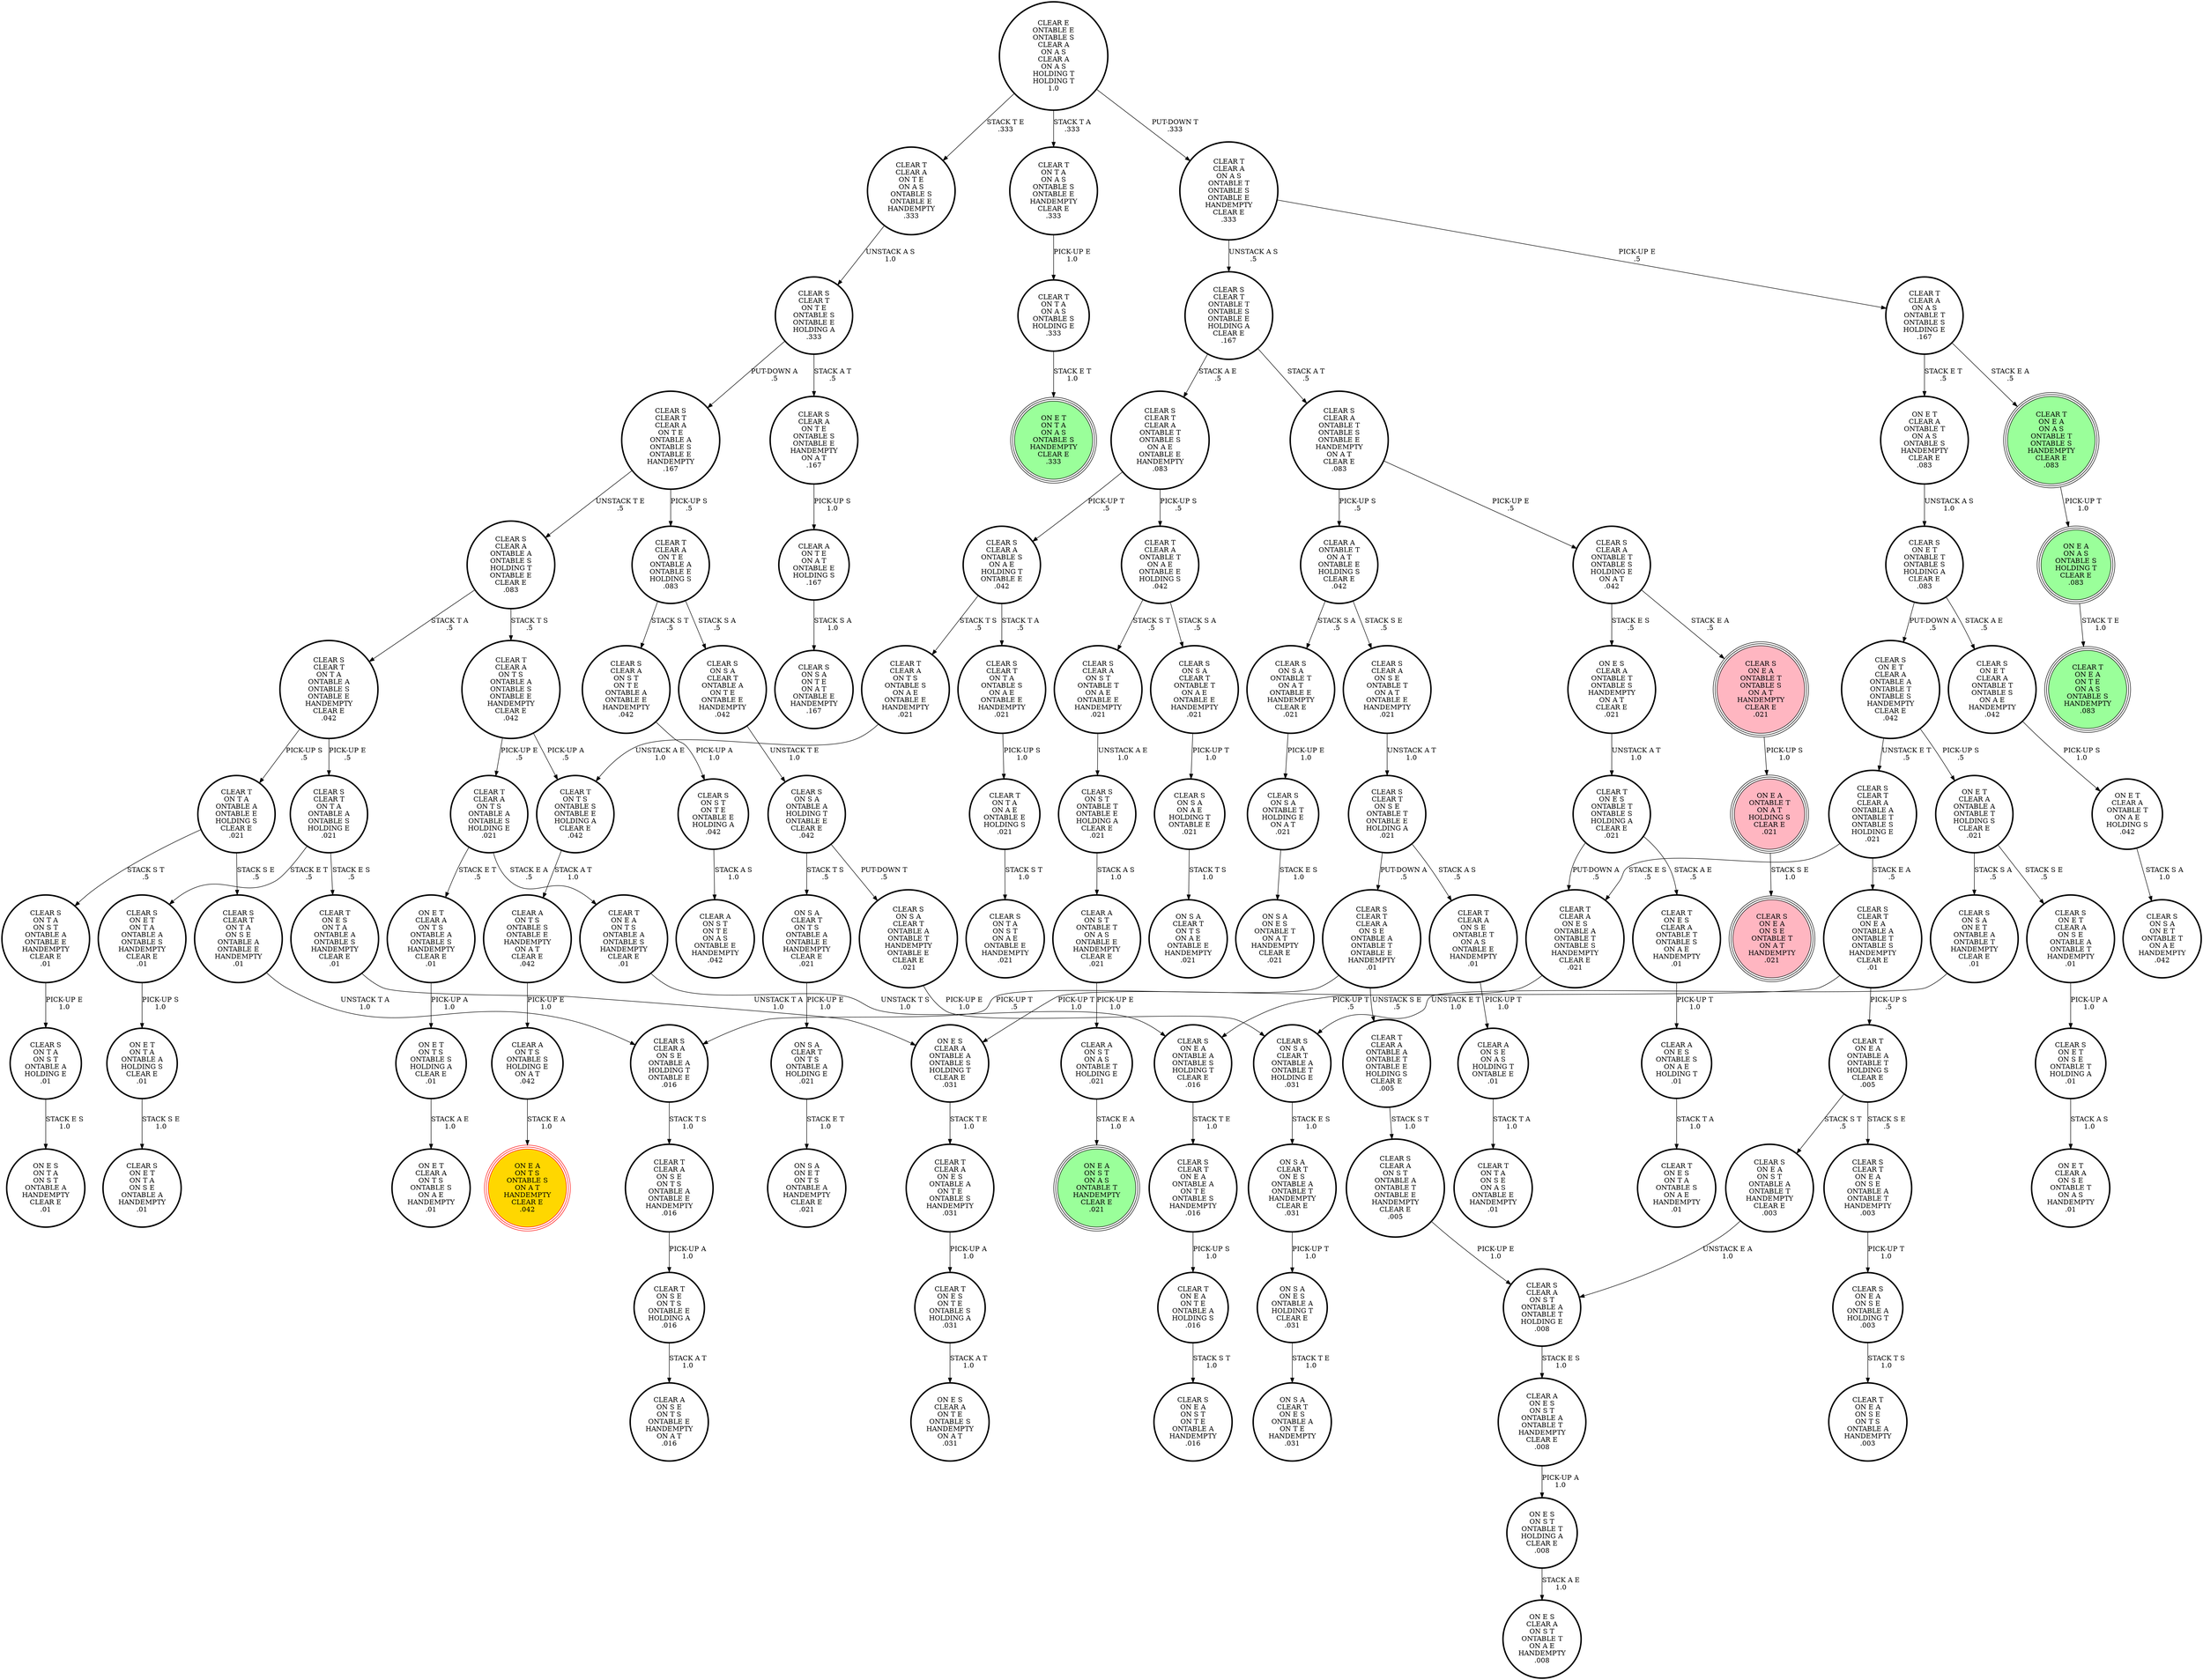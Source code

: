 digraph {
"CLEAR T\nCLEAR A\nON T E\nON A S\nONTABLE S\nONTABLE E\nHANDEMPTY\n.333\n" -> "CLEAR S\nCLEAR T\nON T E\nONTABLE S\nONTABLE E\nHOLDING A\n.333\n"[label="UNSTACK A S\n1.0\n"];
"CLEAR E\nONTABLE E\nONTABLE S\nCLEAR A\nON A S\nCLEAR A\nON A S\nHOLDING T\nHOLDING T\n1.0\n" -> "CLEAR T\nON T A\nON A S\nONTABLE S\nONTABLE E\nHANDEMPTY\nCLEAR E\n.333\n"[label="STACK T A\n.333\n"];
"CLEAR E\nONTABLE E\nONTABLE S\nCLEAR A\nON A S\nCLEAR A\nON A S\nHOLDING T\nHOLDING T\n1.0\n" -> "CLEAR T\nCLEAR A\nON A S\nONTABLE T\nONTABLE S\nONTABLE E\nHANDEMPTY\nCLEAR E\n.333\n"[label="PUT-DOWN T\n.333\n"];
"CLEAR E\nONTABLE E\nONTABLE S\nCLEAR A\nON A S\nCLEAR A\nON A S\nHOLDING T\nHOLDING T\n1.0\n" -> "CLEAR T\nCLEAR A\nON T E\nON A S\nONTABLE S\nONTABLE E\nHANDEMPTY\n.333\n"[label="STACK T E\n.333\n"];
"CLEAR S\nCLEAR T\nON E A\nON S E\nONTABLE A\nONTABLE T\nHANDEMPTY\n.003\n" -> "CLEAR S\nON E A\nON S E\nONTABLE A\nHOLDING T\n.003\n"[label="PICK-UP T\n1.0\n"];
"CLEAR S\nCLEAR A\nON S T\nONTABLE A\nONTABLE T\nHOLDING E\n.008\n" -> "CLEAR A\nON E S\nON S T\nONTABLE A\nONTABLE T\nHANDEMPTY\nCLEAR E\n.008\n"[label="STACK E S\n1.0\n"];
"CLEAR S\nCLEAR A\nON T E\nONTABLE S\nONTABLE E\nHANDEMPTY\nON A T\n.167\n" -> "CLEAR A\nON T E\nON A T\nONTABLE E\nHOLDING S\n.167\n"[label="PICK-UP S\n1.0\n"];
"CLEAR T\nCLEAR A\nON T S\nONTABLE A\nONTABLE S\nONTABLE E\nHANDEMPTY\nCLEAR E\n.042\n" -> "CLEAR T\nON T S\nONTABLE S\nONTABLE E\nHOLDING A\nCLEAR E\n.042\n"[label="PICK-UP A\n.5\n"];
"CLEAR T\nCLEAR A\nON T S\nONTABLE A\nONTABLE S\nONTABLE E\nHANDEMPTY\nCLEAR E\n.042\n" -> "CLEAR T\nCLEAR A\nON T S\nONTABLE A\nONTABLE S\nHOLDING E\n.021\n"[label="PICK-UP E\n.5\n"];
"ON E T\nCLEAR A\nONTABLE T\nON A E\nHOLDING S\n.042\n" -> "CLEAR S\nON S A\nON E T\nONTABLE T\nON A E\nHANDEMPTY\n.042\n"[label="STACK S A\n1.0\n"];
"ON E T\nCLEAR A\nONTABLE T\nON A S\nONTABLE S\nHANDEMPTY\nCLEAR E\n.083\n" -> "CLEAR S\nON E T\nONTABLE T\nONTABLE S\nHOLDING A\nCLEAR E\n.083\n"[label="UNSTACK A S\n1.0\n"];
"CLEAR S\nCLEAR T\nCLEAR A\nON T E\nONTABLE A\nONTABLE S\nONTABLE E\nHANDEMPTY\n.167\n" -> "CLEAR S\nCLEAR A\nONTABLE A\nONTABLE S\nHOLDING T\nONTABLE E\nCLEAR E\n.083\n"[label="UNSTACK T E\n.5\n"];
"CLEAR S\nCLEAR T\nCLEAR A\nON T E\nONTABLE A\nONTABLE S\nONTABLE E\nHANDEMPTY\n.167\n" -> "CLEAR T\nCLEAR A\nON T E\nONTABLE A\nONTABLE E\nHOLDING S\n.083\n"[label="PICK-UP S\n.5\n"];
"CLEAR T\nON T A\nONTABLE A\nONTABLE E\nHOLDING S\nCLEAR E\n.021\n" -> "CLEAR S\nCLEAR T\nON T A\nON S E\nONTABLE A\nONTABLE E\nHANDEMPTY\n.01\n"[label="STACK S E\n.5\n"];
"CLEAR T\nON T A\nONTABLE A\nONTABLE E\nHOLDING S\nCLEAR E\n.021\n" -> "CLEAR S\nON T A\nON S T\nONTABLE A\nONTABLE E\nHANDEMPTY\nCLEAR E\n.01\n"[label="STACK S T\n.5\n"];
"CLEAR T\nON T A\nON A S\nONTABLE S\nONTABLE E\nHANDEMPTY\nCLEAR E\n.333\n" -> "CLEAR T\nON T A\nON A S\nONTABLE S\nHOLDING E\n.333\n"[label="PICK-UP E\n1.0\n"];
"CLEAR S\nON S A\nCLEAR T\nONTABLE A\nONTABLE T\nHANDEMPTY\nONTABLE E\nCLEAR E\n.021\n" -> "CLEAR S\nON S A\nCLEAR T\nONTABLE A\nONTABLE T\nHOLDING E\n.031\n"[label="PICK-UP E\n1.0\n"];
"CLEAR S\nON T A\nON S T\nONTABLE A\nHOLDING E\n.01\n" -> "ON E S\nON T A\nON S T\nONTABLE A\nHANDEMPTY\nCLEAR E\n.01\n"[label="STACK E S\n1.0\n"];
"CLEAR T\nON E A\nON T S\nONTABLE A\nONTABLE S\nHANDEMPTY\nCLEAR E\n.01\n" -> "CLEAR S\nON E A\nONTABLE A\nONTABLE S\nHOLDING T\nCLEAR E\n.016\n"[label="UNSTACK T S\n1.0\n"];
"CLEAR A\nON T S\nONTABLE S\nHOLDING E\nON A T\n.042\n" -> "ON E A\nON T S\nONTABLE S\nON A T\nHANDEMPTY\nCLEAR E\n.042\n"[label="STACK E A\n1.0\n"];
"CLEAR S\nCLEAR A\nONTABLE T\nONTABLE S\nHOLDING E\nON A T\n.042\n" -> "ON E S\nCLEAR A\nONTABLE T\nONTABLE S\nHANDEMPTY\nON A T\nCLEAR E\n.021\n"[label="STACK E S\n.5\n"];
"CLEAR S\nCLEAR A\nONTABLE T\nONTABLE S\nHOLDING E\nON A T\n.042\n" -> "CLEAR S\nON E A\nONTABLE T\nONTABLE S\nON A T\nHANDEMPTY\nCLEAR E\n.021\n"[label="STACK E A\n.5\n"];
"CLEAR S\nON S A\nCLEAR T\nONTABLE T\nON A E\nONTABLE E\nHANDEMPTY\n.021\n" -> "CLEAR S\nON S A\nON A E\nHOLDING T\nONTABLE E\n.021\n"[label="PICK-UP T\n1.0\n"];
"CLEAR S\nON S A\nONTABLE T\nON A T\nONTABLE E\nHANDEMPTY\nCLEAR E\n.021\n" -> "CLEAR S\nON S A\nONTABLE T\nHOLDING E\nON A T\n.021\n"[label="PICK-UP E\n1.0\n"];
"CLEAR T\nON T A\nON A S\nONTABLE S\nHOLDING E\n.333\n" -> "ON E T\nON T A\nON A S\nONTABLE S\nHANDEMPTY\nCLEAR E\n.333\n"[label="STACK E T\n1.0\n"];
"CLEAR S\nCLEAR T\nONTABLE T\nONTABLE S\nONTABLE E\nHOLDING A\nCLEAR E\n.167\n" -> "CLEAR S\nCLEAR A\nONTABLE T\nONTABLE S\nONTABLE E\nHANDEMPTY\nON A T\nCLEAR E\n.083\n"[label="STACK A T\n.5\n"];
"CLEAR S\nCLEAR T\nONTABLE T\nONTABLE S\nONTABLE E\nHOLDING A\nCLEAR E\n.167\n" -> "CLEAR S\nCLEAR T\nCLEAR A\nONTABLE T\nONTABLE S\nON A E\nONTABLE E\nHANDEMPTY\n.083\n"[label="STACK A E\n.5\n"];
"CLEAR S\nCLEAR A\nONTABLE T\nONTABLE S\nONTABLE E\nHANDEMPTY\nON A T\nCLEAR E\n.083\n" -> "CLEAR S\nCLEAR A\nONTABLE T\nONTABLE S\nHOLDING E\nON A T\n.042\n"[label="PICK-UP E\n.5\n"];
"CLEAR S\nCLEAR A\nONTABLE T\nONTABLE S\nONTABLE E\nHANDEMPTY\nON A T\nCLEAR E\n.083\n" -> "CLEAR A\nONTABLE T\nON A T\nONTABLE E\nHOLDING S\nCLEAR E\n.042\n"[label="PICK-UP S\n.5\n"];
"CLEAR A\nON E S\nONTABLE S\nON A E\nHOLDING T\n.01\n" -> "CLEAR T\nON E S\nON T A\nONTABLE S\nON A E\nHANDEMPTY\n.01\n"[label="STACK T A\n1.0\n"];
"CLEAR S\nON E T\nCLEAR A\nON S E\nONTABLE A\nONTABLE T\nHANDEMPTY\n.01\n" -> "CLEAR S\nON E T\nON S E\nONTABLE T\nHOLDING A\n.01\n"[label="PICK-UP A\n1.0\n"];
"ON S A\nCLEAR T\nON T S\nONTABLE A\nHOLDING E\n.021\n" -> "ON S A\nON E T\nON T S\nONTABLE A\nHANDEMPTY\nCLEAR E\n.021\n"[label="STACK E T\n1.0\n"];
"CLEAR T\nCLEAR A\nON A S\nONTABLE T\nONTABLE S\nHOLDING E\n.167\n" -> "ON E T\nCLEAR A\nONTABLE T\nON A S\nONTABLE S\nHANDEMPTY\nCLEAR E\n.083\n"[label="STACK E T\n.5\n"];
"CLEAR T\nCLEAR A\nON A S\nONTABLE T\nONTABLE S\nHOLDING E\n.167\n" -> "CLEAR T\nON E A\nON A S\nONTABLE T\nONTABLE S\nHANDEMPTY\nCLEAR E\n.083\n"[label="STACK E A\n.5\n"];
"CLEAR A\nON T E\nON A T\nONTABLE E\nHOLDING S\n.167\n" -> "CLEAR S\nON S A\nON T E\nON A T\nONTABLE E\nHANDEMPTY\n.167\n"[label="STACK S A\n1.0\n"];
"CLEAR S\nON S A\nCLEAR T\nONTABLE A\nON T E\nONTABLE E\nHANDEMPTY\n.042\n" -> "CLEAR S\nON S A\nONTABLE A\nHOLDING T\nONTABLE E\nCLEAR E\n.042\n"[label="UNSTACK T E\n1.0\n"];
"CLEAR T\nON T A\nON A E\nONTABLE E\nHOLDING S\n.021\n" -> "CLEAR S\nON T A\nON S T\nON A E\nONTABLE E\nHANDEMPTY\n.021\n"[label="STACK S T\n1.0\n"];
"CLEAR T\nON E S\nON T A\nONTABLE A\nONTABLE S\nHANDEMPTY\nCLEAR E\n.01\n" -> "ON E S\nCLEAR A\nONTABLE A\nONTABLE S\nHOLDING T\nCLEAR E\n.031\n"[label="UNSTACK T A\n1.0\n"];
"ON S A\nCLEAR T\nON E S\nONTABLE A\nONTABLE T\nHANDEMPTY\nCLEAR E\n.031\n" -> "ON S A\nON E S\nONTABLE A\nHOLDING T\nCLEAR E\n.031\n"[label="PICK-UP T\n1.0\n"];
"CLEAR T\nON E A\nON T E\nONTABLE A\nHOLDING S\n.016\n" -> "CLEAR S\nON E A\nON S T\nON T E\nONTABLE A\nHANDEMPTY\n.016\n"[label="STACK S T\n1.0\n"];
"CLEAR S\nCLEAR T\nON T E\nONTABLE S\nONTABLE E\nHOLDING A\n.333\n" -> "CLEAR S\nCLEAR A\nON T E\nONTABLE S\nONTABLE E\nHANDEMPTY\nON A T\n.167\n"[label="STACK A T\n.5\n"];
"CLEAR S\nCLEAR T\nON T E\nONTABLE S\nONTABLE E\nHOLDING A\n.333\n" -> "CLEAR S\nCLEAR T\nCLEAR A\nON T E\nONTABLE A\nONTABLE S\nONTABLE E\nHANDEMPTY\n.167\n"[label="PUT-DOWN A\n.5\n"];
"ON E S\nON S T\nONTABLE T\nHOLDING A\nCLEAR E\n.008\n" -> "ON E S\nCLEAR A\nON S T\nONTABLE T\nON A E\nHANDEMPTY\n.008\n"[label="STACK A E\n1.0\n"];
"CLEAR S\nON T A\nON S T\nONTABLE A\nONTABLE E\nHANDEMPTY\nCLEAR E\n.01\n" -> "CLEAR S\nON T A\nON S T\nONTABLE A\nHOLDING E\n.01\n"[label="PICK-UP E\n1.0\n"];
"CLEAR S\nON S A\nON A E\nHOLDING T\nONTABLE E\n.021\n" -> "ON S A\nCLEAR T\nON T S\nON A E\nONTABLE E\nHANDEMPTY\n.021\n"[label="STACK T S\n1.0\n"];
"ON E A\nON A S\nONTABLE S\nHOLDING T\nCLEAR E\n.083\n" -> "CLEAR T\nON E A\nON T E\nON A S\nONTABLE S\nHANDEMPTY\n.083\n"[label="STACK T E\n1.0\n"];
"CLEAR T\nCLEAR A\nON T S\nONTABLE S\nON A E\nONTABLE E\nHANDEMPTY\n.021\n" -> "CLEAR T\nON T S\nONTABLE S\nONTABLE E\nHOLDING A\nCLEAR E\n.042\n"[label="UNSTACK A E\n1.0\n"];
"CLEAR S\nCLEAR T\nON S E\nONTABLE T\nONTABLE E\nHOLDING A\n.021\n" -> "CLEAR T\nCLEAR A\nON S E\nONTABLE T\nON A S\nONTABLE E\nHANDEMPTY\n.01\n"[label="STACK A S\n.5\n"];
"CLEAR S\nCLEAR T\nON S E\nONTABLE T\nONTABLE E\nHOLDING A\n.021\n" -> "CLEAR S\nCLEAR T\nCLEAR A\nON S E\nONTABLE A\nONTABLE T\nONTABLE E\nHANDEMPTY\n.01\n"[label="PUT-DOWN A\n.5\n"];
"CLEAR S\nCLEAR T\nON E A\nONTABLE A\nONTABLE T\nONTABLE S\nHANDEMPTY\nCLEAR E\n.01\n" -> "CLEAR S\nON E A\nONTABLE A\nONTABLE S\nHOLDING T\nCLEAR E\n.016\n"[label="PICK-UP T\n.5\n"];
"CLEAR S\nCLEAR T\nON E A\nONTABLE A\nONTABLE T\nONTABLE S\nHANDEMPTY\nCLEAR E\n.01\n" -> "CLEAR T\nON E A\nONTABLE A\nONTABLE T\nHOLDING S\nCLEAR E\n.005\n"[label="PICK-UP S\n.5\n"];
"CLEAR T\nON E S\nONTABLE T\nONTABLE S\nHOLDING A\nCLEAR E\n.021\n" -> "CLEAR T\nON E S\nCLEAR A\nONTABLE T\nONTABLE S\nON A E\nHANDEMPTY\n.01\n"[label="STACK A E\n.5\n"];
"CLEAR T\nON E S\nONTABLE T\nONTABLE S\nHOLDING A\nCLEAR E\n.021\n" -> "CLEAR T\nCLEAR A\nON E S\nONTABLE A\nONTABLE T\nONTABLE S\nHANDEMPTY\nCLEAR E\n.021\n"[label="PUT-DOWN A\n.5\n"];
"CLEAR S\nCLEAR A\nON S E\nONTABLE T\nON A T\nONTABLE E\nHANDEMPTY\n.021\n" -> "CLEAR S\nCLEAR T\nON S E\nONTABLE T\nONTABLE E\nHOLDING A\n.021\n"[label="UNSTACK A T\n1.0\n"];
"CLEAR S\nCLEAR T\nCLEAR A\nON S E\nONTABLE A\nONTABLE T\nONTABLE E\nHANDEMPTY\n.01\n" -> "CLEAR S\nCLEAR A\nON S E\nONTABLE A\nHOLDING T\nONTABLE E\n.016\n"[label="PICK-UP T\n.5\n"];
"CLEAR S\nCLEAR T\nCLEAR A\nON S E\nONTABLE A\nONTABLE T\nONTABLE E\nHANDEMPTY\n.01\n" -> "CLEAR T\nCLEAR A\nONTABLE A\nONTABLE T\nONTABLE E\nHOLDING S\nCLEAR E\n.005\n"[label="UNSTACK S E\n.5\n"];
"CLEAR S\nON S A\nCLEAR T\nONTABLE A\nONTABLE T\nHOLDING E\n.031\n" -> "ON S A\nCLEAR T\nON E S\nONTABLE A\nONTABLE T\nHANDEMPTY\nCLEAR E\n.031\n"[label="STACK E S\n1.0\n"];
"ON E S\nCLEAR A\nONTABLE T\nONTABLE S\nHANDEMPTY\nON A T\nCLEAR E\n.021\n" -> "CLEAR T\nON E S\nONTABLE T\nONTABLE S\nHOLDING A\nCLEAR E\n.021\n"[label="UNSTACK A T\n1.0\n"];
"CLEAR S\nON E T\nCLEAR A\nONTABLE T\nONTABLE S\nON A E\nHANDEMPTY\n.042\n" -> "ON E T\nCLEAR A\nONTABLE T\nON A E\nHOLDING S\n.042\n"[label="PICK-UP S\n1.0\n"];
"ON E T\nON T A\nONTABLE A\nHOLDING S\nCLEAR E\n.01\n" -> "CLEAR S\nON E T\nON T A\nON S E\nONTABLE A\nHANDEMPTY\n.01\n"[label="STACK S E\n1.0\n"];
"CLEAR T\nCLEAR A\nON T S\nONTABLE A\nONTABLE S\nHOLDING E\n.021\n" -> "ON E T\nCLEAR A\nON T S\nONTABLE A\nONTABLE S\nHANDEMPTY\nCLEAR E\n.01\n"[label="STACK E T\n.5\n"];
"CLEAR T\nCLEAR A\nON T S\nONTABLE A\nONTABLE S\nHOLDING E\n.021\n" -> "CLEAR T\nON E A\nON T S\nONTABLE A\nONTABLE S\nHANDEMPTY\nCLEAR E\n.01\n"[label="STACK E A\n.5\n"];
"CLEAR T\nCLEAR A\nONTABLE T\nON A E\nONTABLE E\nHOLDING S\n.042\n" -> "CLEAR S\nCLEAR A\nON S T\nONTABLE T\nON A E\nONTABLE E\nHANDEMPTY\n.021\n"[label="STACK S T\n.5\n"];
"CLEAR T\nCLEAR A\nONTABLE T\nON A E\nONTABLE E\nHOLDING S\n.042\n" -> "CLEAR S\nON S A\nCLEAR T\nONTABLE T\nON A E\nONTABLE E\nHANDEMPTY\n.021\n"[label="STACK S A\n.5\n"];
"CLEAR T\nON E A\nON A S\nONTABLE T\nONTABLE S\nHANDEMPTY\nCLEAR E\n.083\n" -> "ON E A\nON A S\nONTABLE S\nHOLDING T\nCLEAR E\n.083\n"[label="PICK-UP T\n1.0\n"];
"ON S A\nON E S\nONTABLE A\nHOLDING T\nCLEAR E\n.031\n" -> "ON S A\nCLEAR T\nON E S\nONTABLE A\nON T E\nHANDEMPTY\n.031\n"[label="STACK T E\n1.0\n"];
"ON E T\nCLEAR A\nONTABLE A\nONTABLE T\nHOLDING S\nCLEAR E\n.021\n" -> "CLEAR S\nON E T\nCLEAR A\nON S E\nONTABLE A\nONTABLE T\nHANDEMPTY\n.01\n"[label="STACK S E\n.5\n"];
"ON E T\nCLEAR A\nONTABLE A\nONTABLE T\nHOLDING S\nCLEAR E\n.021\n" -> "CLEAR S\nON S A\nON E T\nONTABLE A\nONTABLE T\nHANDEMPTY\nCLEAR E\n.01\n"[label="STACK S A\n.5\n"];
"CLEAR S\nCLEAR T\nON T A\nONTABLE A\nONTABLE S\nHOLDING E\n.021\n" -> "CLEAR S\nON E T\nON T A\nONTABLE A\nONTABLE S\nHANDEMPTY\nCLEAR E\n.01\n"[label="STACK E T\n.5\n"];
"CLEAR S\nCLEAR T\nON T A\nONTABLE A\nONTABLE S\nHOLDING E\n.021\n" -> "CLEAR T\nON E S\nON T A\nONTABLE A\nONTABLE S\nHANDEMPTY\nCLEAR E\n.01\n"[label="STACK E S\n.5\n"];
"CLEAR S\nCLEAR A\nONTABLE A\nONTABLE S\nHOLDING T\nONTABLE E\nCLEAR E\n.083\n" -> "CLEAR T\nCLEAR A\nON T S\nONTABLE A\nONTABLE S\nONTABLE E\nHANDEMPTY\nCLEAR E\n.042\n"[label="STACK T S\n.5\n"];
"CLEAR S\nCLEAR A\nONTABLE A\nONTABLE S\nHOLDING T\nONTABLE E\nCLEAR E\n.083\n" -> "CLEAR S\nCLEAR T\nON T A\nONTABLE A\nONTABLE S\nONTABLE E\nHANDEMPTY\nCLEAR E\n.042\n"[label="STACK T A\n.5\n"];
"CLEAR A\nON T S\nONTABLE S\nONTABLE E\nHANDEMPTY\nON A T\nCLEAR E\n.042\n" -> "CLEAR A\nON T S\nONTABLE S\nHOLDING E\nON A T\n.042\n"[label="PICK-UP E\n1.0\n"];
"CLEAR S\nON S A\nONTABLE T\nHOLDING E\nON A T\n.021\n" -> "ON S A\nON E S\nONTABLE T\nON A T\nHANDEMPTY\nCLEAR E\n.021\n"[label="STACK E S\n1.0\n"];
"CLEAR S\nCLEAR T\nON T A\nON S E\nONTABLE A\nONTABLE E\nHANDEMPTY\n.01\n" -> "CLEAR S\nCLEAR A\nON S E\nONTABLE A\nHOLDING T\nONTABLE E\n.016\n"[label="UNSTACK T A\n1.0\n"];
"CLEAR S\nCLEAR A\nON S T\nON T E\nONTABLE A\nONTABLE E\nHANDEMPTY\n.042\n" -> "CLEAR S\nON S T\nON T E\nONTABLE E\nHOLDING A\n.042\n"[label="PICK-UP A\n1.0\n"];
"CLEAR A\nONTABLE T\nON A T\nONTABLE E\nHOLDING S\nCLEAR E\n.042\n" -> "CLEAR S\nON S A\nONTABLE T\nON A T\nONTABLE E\nHANDEMPTY\nCLEAR E\n.021\n"[label="STACK S A\n.5\n"];
"CLEAR A\nONTABLE T\nON A T\nONTABLE E\nHOLDING S\nCLEAR E\n.042\n" -> "CLEAR S\nCLEAR A\nON S E\nONTABLE T\nON A T\nONTABLE E\nHANDEMPTY\n.021\n"[label="STACK S E\n.5\n"];
"CLEAR S\nCLEAR T\nON T A\nONTABLE S\nON A E\nONTABLE E\nHANDEMPTY\n.021\n" -> "CLEAR T\nON T A\nON A E\nONTABLE E\nHOLDING S\n.021\n"[label="PICK-UP S\n1.0\n"];
"CLEAR S\nON E T\nONTABLE T\nONTABLE S\nHOLDING A\nCLEAR E\n.083\n" -> "CLEAR S\nON E T\nCLEAR A\nONTABLE A\nONTABLE T\nONTABLE S\nHANDEMPTY\nCLEAR E\n.042\n"[label="PUT-DOWN A\n.5\n"];
"CLEAR S\nON E T\nONTABLE T\nONTABLE S\nHOLDING A\nCLEAR E\n.083\n" -> "CLEAR S\nON E T\nCLEAR A\nONTABLE T\nONTABLE S\nON A E\nHANDEMPTY\n.042\n"[label="STACK A E\n.5\n"];
"CLEAR S\nCLEAR A\nON S T\nONTABLE A\nONTABLE T\nONTABLE E\nHANDEMPTY\nCLEAR E\n.005\n" -> "CLEAR S\nCLEAR A\nON S T\nONTABLE A\nONTABLE T\nHOLDING E\n.008\n"[label="PICK-UP E\n1.0\n"];
"CLEAR S\nON E T\nON S E\nONTABLE T\nHOLDING A\n.01\n" -> "ON E T\nCLEAR A\nON S E\nONTABLE T\nON A S\nHANDEMPTY\n.01\n"[label="STACK A S\n1.0\n"];
"ON E T\nON T S\nONTABLE S\nHOLDING A\nCLEAR E\n.01\n" -> "ON E T\nCLEAR A\nON T S\nONTABLE S\nON A E\nHANDEMPTY\n.01\n"[label="STACK A E\n1.0\n"];
"CLEAR S\nCLEAR T\nCLEAR A\nONTABLE A\nONTABLE T\nONTABLE S\nHOLDING E\n.021\n" -> "CLEAR T\nCLEAR A\nON E S\nONTABLE A\nONTABLE T\nONTABLE S\nHANDEMPTY\nCLEAR E\n.021\n"[label="STACK E S\n.5\n"];
"CLEAR S\nCLEAR T\nCLEAR A\nONTABLE A\nONTABLE T\nONTABLE S\nHOLDING E\n.021\n" -> "CLEAR S\nCLEAR T\nON E A\nONTABLE A\nONTABLE T\nONTABLE S\nHANDEMPTY\nCLEAR E\n.01\n"[label="STACK E A\n.5\n"];
"CLEAR T\nCLEAR A\nON E S\nONTABLE A\nONTABLE T\nONTABLE S\nHANDEMPTY\nCLEAR E\n.021\n" -> "ON E S\nCLEAR A\nONTABLE A\nONTABLE S\nHOLDING T\nCLEAR E\n.031\n"[label="PICK-UP T\n1.0\n"];
"CLEAR A\nON S E\nON A S\nHOLDING T\nONTABLE E\n.01\n" -> "CLEAR T\nON T A\nON S E\nON A S\nONTABLE E\nHANDEMPTY\n.01\n"[label="STACK T A\n1.0\n"];
"CLEAR S\nON S A\nON E T\nONTABLE A\nONTABLE T\nHANDEMPTY\nCLEAR E\n.01\n" -> "CLEAR S\nON S A\nCLEAR T\nONTABLE A\nONTABLE T\nHOLDING E\n.031\n"[label="UNSTACK E T\n1.0\n"];
"CLEAR T\nCLEAR A\nON A S\nONTABLE T\nONTABLE S\nONTABLE E\nHANDEMPTY\nCLEAR E\n.333\n" -> "CLEAR T\nCLEAR A\nON A S\nONTABLE T\nONTABLE S\nHOLDING E\n.167\n"[label="PICK-UP E\n.5\n"];
"CLEAR T\nCLEAR A\nON A S\nONTABLE T\nONTABLE S\nONTABLE E\nHANDEMPTY\nCLEAR E\n.333\n" -> "CLEAR S\nCLEAR T\nONTABLE T\nONTABLE S\nONTABLE E\nHOLDING A\nCLEAR E\n.167\n"[label="UNSTACK A S\n.5\n"];
"CLEAR S\nCLEAR T\nON E A\nONTABLE A\nON T E\nONTABLE S\nHANDEMPTY\n.016\n" -> "CLEAR T\nON E A\nON T E\nONTABLE A\nHOLDING S\n.016\n"[label="PICK-UP S\n1.0\n"];
"ON E S\nCLEAR A\nONTABLE A\nONTABLE S\nHOLDING T\nCLEAR E\n.031\n" -> "CLEAR T\nCLEAR A\nON E S\nONTABLE A\nON T E\nONTABLE S\nHANDEMPTY\n.031\n"[label="STACK T E\n1.0\n"];
"CLEAR A\nON S T\nON A S\nONTABLE T\nHOLDING E\n.021\n" -> "ON E A\nON S T\nON A S\nONTABLE T\nHANDEMPTY\nCLEAR E\n.021\n"[label="STACK E A\n1.0\n"];
"CLEAR T\nCLEAR A\nON T E\nONTABLE A\nONTABLE E\nHOLDING S\n.083\n" -> "CLEAR S\nON S A\nCLEAR T\nONTABLE A\nON T E\nONTABLE E\nHANDEMPTY\n.042\n"[label="STACK S A\n.5\n"];
"CLEAR T\nCLEAR A\nON T E\nONTABLE A\nONTABLE E\nHOLDING S\n.083\n" -> "CLEAR S\nCLEAR A\nON S T\nON T E\nONTABLE A\nONTABLE E\nHANDEMPTY\n.042\n"[label="STACK S T\n.5\n"];
"CLEAR S\nCLEAR T\nON T A\nONTABLE A\nONTABLE S\nONTABLE E\nHANDEMPTY\nCLEAR E\n.042\n" -> "CLEAR T\nON T A\nONTABLE A\nONTABLE E\nHOLDING S\nCLEAR E\n.021\n"[label="PICK-UP S\n.5\n"];
"CLEAR S\nCLEAR T\nON T A\nONTABLE A\nONTABLE S\nONTABLE E\nHANDEMPTY\nCLEAR E\n.042\n" -> "CLEAR S\nCLEAR T\nON T A\nONTABLE A\nONTABLE S\nHOLDING E\n.021\n"[label="PICK-UP E\n.5\n"];
"CLEAR T\nON E A\nONTABLE A\nONTABLE T\nHOLDING S\nCLEAR E\n.005\n" -> "CLEAR S\nON E A\nON S T\nONTABLE A\nONTABLE T\nHANDEMPTY\nCLEAR E\n.003\n"[label="STACK S T\n.5\n"];
"CLEAR T\nON E A\nONTABLE A\nONTABLE T\nHOLDING S\nCLEAR E\n.005\n" -> "CLEAR S\nCLEAR T\nON E A\nON S E\nONTABLE A\nONTABLE T\nHANDEMPTY\n.003\n"[label="STACK S E\n.5\n"];
"CLEAR A\nON S T\nONTABLE T\nON A S\nONTABLE E\nHANDEMPTY\nCLEAR E\n.021\n" -> "CLEAR A\nON S T\nON A S\nONTABLE T\nHOLDING E\n.021\n"[label="PICK-UP E\n1.0\n"];
"CLEAR S\nCLEAR A\nON S T\nONTABLE T\nON A E\nONTABLE E\nHANDEMPTY\n.021\n" -> "CLEAR S\nON S T\nONTABLE T\nONTABLE E\nHOLDING A\nCLEAR E\n.021\n"[label="UNSTACK A E\n1.0\n"];
"ON E T\nCLEAR A\nON T S\nONTABLE A\nONTABLE S\nHANDEMPTY\nCLEAR E\n.01\n" -> "ON E T\nON T S\nONTABLE S\nHOLDING A\nCLEAR E\n.01\n"[label="PICK-UP A\n1.0\n"];
"CLEAR T\nON E S\nON T E\nONTABLE S\nHOLDING A\n.031\n" -> "ON E S\nCLEAR A\nON T E\nONTABLE S\nHANDEMPTY\nON A T\n.031\n"[label="STACK A T\n1.0\n"];
"CLEAR S\nCLEAR A\nON S E\nONTABLE A\nHOLDING T\nONTABLE E\n.016\n" -> "CLEAR T\nCLEAR A\nON S E\nON T S\nONTABLE A\nONTABLE E\nHANDEMPTY\n.016\n"[label="STACK T S\n1.0\n"];
"CLEAR S\nON E A\nONTABLE A\nONTABLE S\nHOLDING T\nCLEAR E\n.016\n" -> "CLEAR S\nCLEAR T\nON E A\nONTABLE A\nON T E\nONTABLE S\nHANDEMPTY\n.016\n"[label="STACK T E\n1.0\n"];
"CLEAR S\nON E T\nCLEAR A\nONTABLE A\nONTABLE T\nONTABLE S\nHANDEMPTY\nCLEAR E\n.042\n" -> "CLEAR S\nCLEAR T\nCLEAR A\nONTABLE A\nONTABLE T\nONTABLE S\nHOLDING E\n.021\n"[label="UNSTACK E T\n.5\n"];
"CLEAR S\nON E T\nCLEAR A\nONTABLE A\nONTABLE T\nONTABLE S\nHANDEMPTY\nCLEAR E\n.042\n" -> "ON E T\nCLEAR A\nONTABLE A\nONTABLE T\nHOLDING S\nCLEAR E\n.021\n"[label="PICK-UP S\n.5\n"];
"CLEAR S\nON S A\nONTABLE A\nHOLDING T\nONTABLE E\nCLEAR E\n.042\n" -> "ON S A\nCLEAR T\nON T S\nONTABLE A\nONTABLE E\nHANDEMPTY\nCLEAR E\n.021\n"[label="STACK T S\n.5\n"];
"CLEAR S\nON S A\nONTABLE A\nHOLDING T\nONTABLE E\nCLEAR E\n.042\n" -> "CLEAR S\nON S A\nCLEAR T\nONTABLE A\nONTABLE T\nHANDEMPTY\nONTABLE E\nCLEAR E\n.021\n"[label="PUT-DOWN T\n.5\n"];
"CLEAR S\nCLEAR T\nCLEAR A\nONTABLE T\nONTABLE S\nON A E\nONTABLE E\nHANDEMPTY\n.083\n" -> "CLEAR T\nCLEAR A\nONTABLE T\nON A E\nONTABLE E\nHOLDING S\n.042\n"[label="PICK-UP S\n.5\n"];
"CLEAR S\nCLEAR T\nCLEAR A\nONTABLE T\nONTABLE S\nON A E\nONTABLE E\nHANDEMPTY\n.083\n" -> "CLEAR S\nCLEAR A\nONTABLE S\nON A E\nHOLDING T\nONTABLE E\n.042\n"[label="PICK-UP T\n.5\n"];
"CLEAR T\nCLEAR A\nON S E\nONTABLE T\nON A S\nONTABLE E\nHANDEMPTY\n.01\n" -> "CLEAR A\nON S E\nON A S\nHOLDING T\nONTABLE E\n.01\n"[label="PICK-UP T\n1.0\n"];
"CLEAR A\nON E S\nON S T\nONTABLE A\nONTABLE T\nHANDEMPTY\nCLEAR E\n.008\n" -> "ON E S\nON S T\nONTABLE T\nHOLDING A\nCLEAR E\n.008\n"[label="PICK-UP A\n1.0\n"];
"CLEAR S\nON S T\nON T E\nONTABLE E\nHOLDING A\n.042\n" -> "CLEAR A\nON S T\nON T E\nON A S\nONTABLE E\nHANDEMPTY\n.042\n"[label="STACK A S\n1.0\n"];
"CLEAR S\nCLEAR A\nONTABLE S\nON A E\nHOLDING T\nONTABLE E\n.042\n" -> "CLEAR T\nCLEAR A\nON T S\nONTABLE S\nON A E\nONTABLE E\nHANDEMPTY\n.021\n"[label="STACK T S\n.5\n"];
"CLEAR S\nCLEAR A\nONTABLE S\nON A E\nHOLDING T\nONTABLE E\n.042\n" -> "CLEAR S\nCLEAR T\nON T A\nONTABLE S\nON A E\nONTABLE E\nHANDEMPTY\n.021\n"[label="STACK T A\n.5\n"];
"CLEAR S\nON E T\nON T A\nONTABLE A\nONTABLE S\nHANDEMPTY\nCLEAR E\n.01\n" -> "ON E T\nON T A\nONTABLE A\nHOLDING S\nCLEAR E\n.01\n"[label="PICK-UP S\n1.0\n"];
"ON S A\nCLEAR T\nON T S\nONTABLE A\nONTABLE E\nHANDEMPTY\nCLEAR E\n.021\n" -> "ON S A\nCLEAR T\nON T S\nONTABLE A\nHOLDING E\n.021\n"[label="PICK-UP E\n1.0\n"];
"CLEAR T\nON E S\nCLEAR A\nONTABLE T\nONTABLE S\nON A E\nHANDEMPTY\n.01\n" -> "CLEAR A\nON E S\nONTABLE S\nON A E\nHOLDING T\n.01\n"[label="PICK-UP T\n1.0\n"];
"CLEAR S\nON E A\nON S T\nONTABLE A\nONTABLE T\nHANDEMPTY\nCLEAR E\n.003\n" -> "CLEAR S\nCLEAR A\nON S T\nONTABLE A\nONTABLE T\nHOLDING E\n.008\n"[label="UNSTACK E A\n1.0\n"];
"CLEAR T\nCLEAR A\nON S E\nON T S\nONTABLE A\nONTABLE E\nHANDEMPTY\n.016\n" -> "CLEAR T\nON S E\nON T S\nONTABLE E\nHOLDING A\n.016\n"[label="PICK-UP A\n1.0\n"];
"ON E A\nONTABLE T\nON A T\nHOLDING S\nCLEAR E\n.021\n" -> "CLEAR S\nON E A\nON S E\nONTABLE T\nON A T\nHANDEMPTY\n.021\n"[label="STACK S E\n1.0\n"];
"CLEAR S\nON E A\nON S E\nONTABLE A\nHOLDING T\n.003\n" -> "CLEAR T\nON E A\nON S E\nON T S\nONTABLE A\nHANDEMPTY\n.003\n"[label="STACK T S\n1.0\n"];
"CLEAR T\nCLEAR A\nON E S\nONTABLE A\nON T E\nONTABLE S\nHANDEMPTY\n.031\n" -> "CLEAR T\nON E S\nON T E\nONTABLE S\nHOLDING A\n.031\n"[label="PICK-UP A\n1.0\n"];
"CLEAR S\nON E A\nONTABLE T\nONTABLE S\nON A T\nHANDEMPTY\nCLEAR E\n.021\n" -> "ON E A\nONTABLE T\nON A T\nHOLDING S\nCLEAR E\n.021\n"[label="PICK-UP S\n1.0\n"];
"CLEAR T\nON T S\nONTABLE S\nONTABLE E\nHOLDING A\nCLEAR E\n.042\n" -> "CLEAR A\nON T S\nONTABLE S\nONTABLE E\nHANDEMPTY\nON A T\nCLEAR E\n.042\n"[label="STACK A T\n1.0\n"];
"CLEAR T\nON S E\nON T S\nONTABLE E\nHOLDING A\n.016\n" -> "CLEAR A\nON S E\nON T S\nONTABLE E\nHANDEMPTY\nON A T\n.016\n"[label="STACK A T\n1.0\n"];
"CLEAR T\nCLEAR A\nONTABLE A\nONTABLE T\nONTABLE E\nHOLDING S\nCLEAR E\n.005\n" -> "CLEAR S\nCLEAR A\nON S T\nONTABLE A\nONTABLE T\nONTABLE E\nHANDEMPTY\nCLEAR E\n.005\n"[label="STACK S T\n1.0\n"];
"CLEAR S\nON S T\nONTABLE T\nONTABLE E\nHOLDING A\nCLEAR E\n.021\n" -> "CLEAR A\nON S T\nONTABLE T\nON A S\nONTABLE E\nHANDEMPTY\nCLEAR E\n.021\n"[label="STACK A S\n1.0\n"];
"ON S A\nCLEAR T\nON T S\nON A E\nONTABLE E\nHANDEMPTY\n.021\n" [shape=circle, penwidth=3];
"CLEAR A\nON S T\nON T E\nON A S\nONTABLE E\nHANDEMPTY\n.042\n" [shape=circle, penwidth=3];
"ON E T\nCLEAR A\nON S E\nONTABLE T\nON A S\nHANDEMPTY\n.01\n" [shape=circle, penwidth=3];
"CLEAR T\nON E A\nON S E\nON T S\nONTABLE A\nHANDEMPTY\n.003\n" [shape=circle, penwidth=3];
"ON E S\nCLEAR A\nON T E\nONTABLE S\nHANDEMPTY\nON A T\n.031\n" [shape=circle, penwidth=3];
"CLEAR S\nON E A\nON S T\nON T E\nONTABLE A\nHANDEMPTY\n.016\n" [shape=circle, penwidth=3];
"CLEAR S\nON E T\nON T A\nON S E\nONTABLE A\nHANDEMPTY\n.01\n" [shape=circle, penwidth=3];
"ON S A\nON E S\nONTABLE T\nON A T\nHANDEMPTY\nCLEAR E\n.021\n" [shape=circle, penwidth=3];
"CLEAR T\nON T A\nON S E\nON A S\nONTABLE E\nHANDEMPTY\n.01\n" [shape=circle, penwidth=3];
"CLEAR S\nON T A\nON S T\nON A E\nONTABLE E\nHANDEMPTY\n.021\n" [shape=circle, penwidth=3];
"CLEAR T\nON E A\nON T E\nON A S\nONTABLE S\nHANDEMPTY\n.083\n" [shape=circle, style=filled, fillcolor=palegreen1, peripheries=3];
"ON E A\nON S T\nON A S\nONTABLE T\nHANDEMPTY\nCLEAR E\n.021\n" [shape=circle, style=filled, fillcolor=palegreen1, peripheries=3];
"CLEAR A\nON S E\nON T S\nONTABLE E\nHANDEMPTY\nON A T\n.016\n" [shape=circle, penwidth=3];
"ON E A\nON T S\nONTABLE S\nON A T\nHANDEMPTY\nCLEAR E\n.042\n" [shape=circle, style=filled color=red, fillcolor=gold, peripheries=3];
"ON S A\nCLEAR T\nON E S\nONTABLE A\nON T E\nHANDEMPTY\n.031\n" [shape=circle, penwidth=3];
"CLEAR S\nON S A\nON T E\nON A T\nONTABLE E\nHANDEMPTY\n.167\n" [shape=circle, penwidth=3];
"CLEAR S\nON E A\nON S E\nONTABLE T\nON A T\nHANDEMPTY\n.021\n" [shape=circle, style=filled, fillcolor=lightpink, peripheries=3];
"ON E S\nON T A\nON S T\nONTABLE A\nHANDEMPTY\nCLEAR E\n.01\n" [shape=circle, penwidth=3];
"CLEAR S\nON S A\nON E T\nONTABLE T\nON A E\nHANDEMPTY\n.042\n" [shape=circle, penwidth=3];
"ON E S\nCLEAR A\nON S T\nONTABLE T\nON A E\nHANDEMPTY\n.008\n" [shape=circle, penwidth=3];
"ON E T\nCLEAR A\nON T S\nONTABLE S\nON A E\nHANDEMPTY\n.01\n" [shape=circle, penwidth=3];
"CLEAR T\nON E S\nON T A\nONTABLE S\nON A E\nHANDEMPTY\n.01\n" [shape=circle, penwidth=3];
"ON E T\nON T A\nON A S\nONTABLE S\nHANDEMPTY\nCLEAR E\n.333\n" [shape=circle, style=filled, fillcolor=palegreen1, peripheries=3];
"ON S A\nON E T\nON T S\nONTABLE A\nHANDEMPTY\nCLEAR E\n.021\n" [shape=circle, penwidth=3];
"ON E T\nCLEAR A\nONTABLE T\nON A S\nONTABLE S\nHANDEMPTY\nCLEAR E\n.083\n" [shape=circle, penwidth=3];
"ON S A\nCLEAR T\nON T S\nON A E\nONTABLE E\nHANDEMPTY\n.021\n" [shape=circle, penwidth=3];
"CLEAR S\nCLEAR T\nON T A\nONTABLE A\nONTABLE S\nHOLDING E\n.021\n" [shape=circle, penwidth=3];
"CLEAR T\nCLEAR A\nON S E\nONTABLE T\nON A S\nONTABLE E\nHANDEMPTY\n.01\n" [shape=circle, penwidth=3];
"CLEAR T\nON E S\nCLEAR A\nONTABLE T\nONTABLE S\nON A E\nHANDEMPTY\n.01\n" [shape=circle, penwidth=3];
"CLEAR A\nON S T\nON T E\nON A S\nONTABLE E\nHANDEMPTY\n.042\n" [shape=circle, penwidth=3];
"ON E T\nCLEAR A\nON S E\nONTABLE T\nON A S\nHANDEMPTY\n.01\n" [shape=circle, penwidth=3];
"ON S A\nON E S\nONTABLE A\nHOLDING T\nCLEAR E\n.031\n" [shape=circle, penwidth=3];
"CLEAR A\nON T E\nON A T\nONTABLE E\nHOLDING S\n.167\n" [shape=circle, penwidth=3];
"CLEAR S\nCLEAR T\nON E A\nON S E\nONTABLE A\nONTABLE T\nHANDEMPTY\n.003\n" [shape=circle, penwidth=3];
"CLEAR S\nCLEAR T\nON T A\nONTABLE A\nONTABLE S\nONTABLE E\nHANDEMPTY\nCLEAR E\n.042\n" [shape=circle, penwidth=3];
"CLEAR S\nON T A\nON S T\nONTABLE A\nONTABLE E\nHANDEMPTY\nCLEAR E\n.01\n" [shape=circle, penwidth=3];
"CLEAR T\nON E A\nON S E\nON T S\nONTABLE A\nHANDEMPTY\n.003\n" [shape=circle, penwidth=3];
"CLEAR T\nCLEAR A\nON S E\nON T S\nONTABLE A\nONTABLE E\nHANDEMPTY\n.016\n" [shape=circle, penwidth=3];
"ON E T\nON T S\nONTABLE S\nHOLDING A\nCLEAR E\n.01\n" [shape=circle, penwidth=3];
"CLEAR S\nCLEAR T\nCLEAR A\nON T E\nONTABLE A\nONTABLE S\nONTABLE E\nHANDEMPTY\n.167\n" [shape=circle, penwidth=3];
"ON E S\nCLEAR A\nON T E\nONTABLE S\nHANDEMPTY\nON A T\n.031\n" [shape=circle, penwidth=3];
"ON E A\nONTABLE T\nON A T\nHOLDING S\nCLEAR E\n.021\n" [shape=circle, style=filled, fillcolor=lightpink, peripheries=3];
"CLEAR S\nON S A\nONTABLE T\nHOLDING E\nON A T\n.021\n" [shape=circle, penwidth=3];
"CLEAR S\nON E A\nON S T\nON T E\nONTABLE A\nHANDEMPTY\n.016\n" [shape=circle, penwidth=3];
"CLEAR S\nCLEAR A\nONTABLE T\nONTABLE S\nHOLDING E\nON A T\n.042\n" [shape=circle, penwidth=3];
"CLEAR S\nCLEAR T\nON T A\nON S E\nONTABLE A\nONTABLE E\nHANDEMPTY\n.01\n" [shape=circle, penwidth=3];
"ON E T\nCLEAR A\nONTABLE T\nON A E\nHOLDING S\n.042\n" [shape=circle, penwidth=3];
"ON S A\nCLEAR T\nON E S\nONTABLE A\nONTABLE T\nHANDEMPTY\nCLEAR E\n.031\n" [shape=circle, penwidth=3];
"CLEAR S\nON E T\nON T A\nON S E\nONTABLE A\nHANDEMPTY\n.01\n" [shape=circle, penwidth=3];
"CLEAR S\nCLEAR A\nONTABLE S\nON A E\nHOLDING T\nONTABLE E\n.042\n" [shape=circle, penwidth=3];
"CLEAR T\nON T A\nONTABLE A\nONTABLE E\nHOLDING S\nCLEAR E\n.021\n" [shape=circle, penwidth=3];
"ON S A\nON E S\nONTABLE T\nON A T\nHANDEMPTY\nCLEAR E\n.021\n" [shape=circle, penwidth=3];
"CLEAR S\nON E A\nON S T\nONTABLE A\nONTABLE T\nHANDEMPTY\nCLEAR E\n.003\n" [shape=circle, penwidth=3];
"CLEAR T\nCLEAR A\nONTABLE A\nONTABLE T\nONTABLE E\nHOLDING S\nCLEAR E\n.005\n" [shape=circle, penwidth=3];
"CLEAR A\nON T S\nONTABLE S\nONTABLE E\nHANDEMPTY\nON A T\nCLEAR E\n.042\n" [shape=circle, penwidth=3];
"CLEAR T\nON E S\nONTABLE T\nONTABLE S\nHOLDING A\nCLEAR E\n.021\n" [shape=circle, penwidth=3];
"CLEAR S\nON E T\nON T A\nONTABLE A\nONTABLE S\nHANDEMPTY\nCLEAR E\n.01\n" [shape=circle, penwidth=3];
"CLEAR T\nCLEAR A\nON T S\nONTABLE A\nONTABLE S\nHOLDING E\n.021\n" [shape=circle, penwidth=3];
"CLEAR T\nON T A\nON S E\nON A S\nONTABLE E\nHANDEMPTY\n.01\n" [shape=circle, penwidth=3];
"CLEAR S\nON T A\nON S T\nON A E\nONTABLE E\nHANDEMPTY\n.021\n" [shape=circle, penwidth=3];
"CLEAR A\nONTABLE T\nON A T\nONTABLE E\nHOLDING S\nCLEAR E\n.042\n" [shape=circle, penwidth=3];
"CLEAR T\nON T A\nON A E\nONTABLE E\nHOLDING S\n.021\n" [shape=circle, penwidth=3];
"CLEAR T\nON E A\nON T E\nON A S\nONTABLE S\nHANDEMPTY\n.083\n" [shape=circle, style=filled, fillcolor=palegreen1, peripheries=3];
"ON E A\nON S T\nON A S\nONTABLE T\nHANDEMPTY\nCLEAR E\n.021\n" [shape=circle, style=filled, fillcolor=palegreen1, peripheries=3];
"CLEAR A\nON S E\nON T S\nONTABLE E\nHANDEMPTY\nON A T\n.016\n" [shape=circle, penwidth=3];
"CLEAR S\nCLEAR T\nCLEAR A\nON S E\nONTABLE A\nONTABLE T\nONTABLE E\nHANDEMPTY\n.01\n" [shape=circle, penwidth=3];
"ON E T\nCLEAR A\nON T S\nONTABLE A\nONTABLE S\nHANDEMPTY\nCLEAR E\n.01\n" [shape=circle, penwidth=3];
"ON E S\nON S T\nONTABLE T\nHOLDING A\nCLEAR E\n.008\n" [shape=circle, penwidth=3];
"CLEAR S\nCLEAR A\nONTABLE T\nONTABLE S\nONTABLE E\nHANDEMPTY\nON A T\nCLEAR E\n.083\n" [shape=circle, penwidth=3];
"ON E T\nCLEAR A\nONTABLE A\nONTABLE T\nHOLDING S\nCLEAR E\n.021\n" [shape=circle, penwidth=3];
"ON S A\nCLEAR T\nON T S\nONTABLE A\nHOLDING E\n.021\n" [shape=circle, penwidth=3];
"CLEAR T\nON T A\nON A S\nONTABLE S\nHOLDING E\n.333\n" [shape=circle, penwidth=3];
"CLEAR S\nCLEAR T\nCLEAR A\nONTABLE A\nONTABLE T\nONTABLE S\nHOLDING E\n.021\n" [shape=circle, penwidth=3];
"CLEAR A\nON S E\nON A S\nHOLDING T\nONTABLE E\n.01\n" [shape=circle, penwidth=3];
"CLEAR T\nCLEAR A\nON E S\nONTABLE A\nON T E\nONTABLE S\nHANDEMPTY\n.031\n" [shape=circle, penwidth=3];
"CLEAR S\nON S A\nONTABLE T\nON A T\nONTABLE E\nHANDEMPTY\nCLEAR E\n.021\n" [shape=circle, penwidth=3];
"CLEAR T\nON T S\nONTABLE S\nONTABLE E\nHOLDING A\nCLEAR E\n.042\n" [shape=circle, penwidth=3];
"CLEAR S\nCLEAR A\nON S T\nONTABLE A\nONTABLE T\nONTABLE E\nHANDEMPTY\nCLEAR E\n.005\n" [shape=circle, penwidth=3];
"CLEAR S\nCLEAR A\nONTABLE A\nONTABLE S\nHOLDING T\nONTABLE E\nCLEAR E\n.083\n" [shape=circle, penwidth=3];
"CLEAR T\nON E A\nON T S\nONTABLE A\nONTABLE S\nHANDEMPTY\nCLEAR E\n.01\n" [shape=circle, penwidth=3];
"ON E A\nON T S\nONTABLE S\nON A T\nHANDEMPTY\nCLEAR E\n.042\n" [shape=circle, style=filled color=red, fillcolor=gold, peripheries=3];
"CLEAR S\nON E T\nCLEAR A\nONTABLE A\nONTABLE T\nONTABLE S\nHANDEMPTY\nCLEAR E\n.042\n" [shape=circle, penwidth=3];
"CLEAR S\nCLEAR T\nONTABLE T\nONTABLE S\nONTABLE E\nHOLDING A\nCLEAR E\n.167\n" [shape=circle, penwidth=3];
"CLEAR S\nCLEAR A\nON S T\nON T E\nONTABLE A\nONTABLE E\nHANDEMPTY\n.042\n" [shape=circle, penwidth=3];
"CLEAR S\nCLEAR A\nON S E\nONTABLE A\nHOLDING T\nONTABLE E\n.016\n" [shape=circle, penwidth=3];
"CLEAR T\nON S E\nON T S\nONTABLE E\nHOLDING A\n.016\n" [shape=circle, penwidth=3];
"ON S A\nCLEAR T\nON E S\nONTABLE A\nON T E\nHANDEMPTY\n.031\n" [shape=circle, penwidth=3];
"CLEAR T\nCLEAR A\nON T E\nONTABLE A\nONTABLE E\nHOLDING S\n.083\n" [shape=circle, penwidth=3];
"CLEAR S\nON S A\nCLEAR T\nONTABLE A\nON T E\nONTABLE E\nHANDEMPTY\n.042\n" [shape=circle, penwidth=3];
"CLEAR T\nON E S\nON T A\nONTABLE A\nONTABLE S\nHANDEMPTY\nCLEAR E\n.01\n" [shape=circle, penwidth=3];
"CLEAR T\nCLEAR A\nON T S\nONTABLE A\nONTABLE S\nONTABLE E\nHANDEMPTY\nCLEAR E\n.042\n" [shape=circle, penwidth=3];
"CLEAR S\nON S A\nON T E\nON A T\nONTABLE E\nHANDEMPTY\n.167\n" [shape=circle, penwidth=3];
"CLEAR S\nON E A\nON S E\nONTABLE T\nON A T\nHANDEMPTY\n.021\n" [shape=circle, style=filled, fillcolor=lightpink, peripheries=3];
"ON E S\nON T A\nON S T\nONTABLE A\nHANDEMPTY\nCLEAR E\n.01\n" [shape=circle, penwidth=3];
"CLEAR S\nON S T\nON T E\nONTABLE E\nHOLDING A\n.042\n" [shape=circle, penwidth=3];
"CLEAR S\nON S A\nCLEAR T\nONTABLE A\nONTABLE T\nHOLDING E\n.031\n" [shape=circle, penwidth=3];
"CLEAR S\nCLEAR T\nON T E\nONTABLE S\nONTABLE E\nHOLDING A\n.333\n" [shape=circle, penwidth=3];
"CLEAR S\nON S A\nON A E\nHOLDING T\nONTABLE E\n.021\n" [shape=circle, penwidth=3];
"CLEAR S\nON E T\nON S E\nONTABLE T\nHOLDING A\n.01\n" [shape=circle, penwidth=3];
"CLEAR A\nON E S\nONTABLE S\nON A E\nHOLDING T\n.01\n" [shape=circle, penwidth=3];
"CLEAR S\nCLEAR T\nON E A\nONTABLE A\nON T E\nONTABLE S\nHANDEMPTY\n.016\n" [shape=circle, penwidth=3];
"ON E S\nCLEAR A\nONTABLE T\nONTABLE S\nHANDEMPTY\nON A T\nCLEAR E\n.021\n" [shape=circle, penwidth=3];
"ON E A\nON A S\nONTABLE S\nHOLDING T\nCLEAR E\n.083\n" [shape=circle, style=filled, fillcolor=palegreen1, peripheries=3];
"CLEAR A\nON E S\nON S T\nONTABLE A\nONTABLE T\nHANDEMPTY\nCLEAR E\n.008\n" [shape=circle, penwidth=3];
"CLEAR S\nON S T\nONTABLE T\nONTABLE E\nHOLDING A\nCLEAR E\n.021\n" [shape=circle, penwidth=3];
"CLEAR T\nON E A\nONTABLE A\nONTABLE T\nHOLDING S\nCLEAR E\n.005\n" [shape=circle, penwidth=3];
"CLEAR S\nCLEAR T\nCLEAR A\nONTABLE T\nONTABLE S\nON A E\nONTABLE E\nHANDEMPTY\n.083\n" [shape=circle, penwidth=3];
"CLEAR S\nCLEAR A\nON T E\nONTABLE S\nONTABLE E\nHANDEMPTY\nON A T\n.167\n" [shape=circle, penwidth=3];
"CLEAR S\nON S A\nCLEAR T\nONTABLE A\nONTABLE T\nHANDEMPTY\nONTABLE E\nCLEAR E\n.021\n" [shape=circle, penwidth=3];
"CLEAR T\nCLEAR A\nON T E\nON A S\nONTABLE S\nONTABLE E\nHANDEMPTY\n.333\n" [shape=circle, penwidth=3];
"CLEAR S\nON S A\nON E T\nONTABLE T\nON A E\nHANDEMPTY\n.042\n" [shape=circle, penwidth=3];
"CLEAR S\nCLEAR T\nON E A\nONTABLE A\nONTABLE T\nONTABLE S\nHANDEMPTY\nCLEAR E\n.01\n" [shape=circle, penwidth=3];
"CLEAR T\nON E A\nON A S\nONTABLE T\nONTABLE S\nHANDEMPTY\nCLEAR E\n.083\n" [shape=circle, style=filled, fillcolor=palegreen1, peripheries=3];
"CLEAR S\nON E A\nONTABLE T\nONTABLE S\nON A T\nHANDEMPTY\nCLEAR E\n.021\n" [shape=circle, style=filled, fillcolor=lightpink, peripheries=3];
"CLEAR S\nON S A\nON E T\nONTABLE A\nONTABLE T\nHANDEMPTY\nCLEAR E\n.01\n" [shape=circle, penwidth=3];
"CLEAR S\nCLEAR A\nON S T\nONTABLE T\nON A E\nONTABLE E\nHANDEMPTY\n.021\n" [shape=circle, penwidth=3];
"ON E S\nCLEAR A\nON S T\nONTABLE T\nON A E\nHANDEMPTY\n.008\n" [shape=circle, penwidth=3];
"ON S A\nCLEAR T\nON T S\nONTABLE A\nONTABLE E\nHANDEMPTY\nCLEAR E\n.021\n" [shape=circle, penwidth=3];
"CLEAR T\nCLEAR A\nONTABLE T\nON A E\nONTABLE E\nHOLDING S\n.042\n" [shape=circle, penwidth=3];
"ON E T\nCLEAR A\nON T S\nONTABLE S\nON A E\nHANDEMPTY\n.01\n" [shape=circle, penwidth=3];
"CLEAR S\nCLEAR A\nON S E\nONTABLE T\nON A T\nONTABLE E\nHANDEMPTY\n.021\n" [shape=circle, penwidth=3];
"CLEAR S\nON T A\nON S T\nONTABLE A\nHOLDING E\n.01\n" [shape=circle, penwidth=3];
"CLEAR T\nON E A\nON T E\nONTABLE A\nHOLDING S\n.016\n" [shape=circle, penwidth=3];
"CLEAR T\nON E S\nON T E\nONTABLE S\nHOLDING A\n.031\n" [shape=circle, penwidth=3];
"CLEAR S\nON E T\nONTABLE T\nONTABLE S\nHOLDING A\nCLEAR E\n.083\n" [shape=circle, penwidth=3];
"CLEAR A\nON S T\nON A S\nONTABLE T\nHOLDING E\n.021\n" [shape=circle, penwidth=3];
"CLEAR T\nON E S\nON T A\nONTABLE S\nON A E\nHANDEMPTY\n.01\n" [shape=circle, penwidth=3];
"CLEAR A\nON T S\nONTABLE S\nHOLDING E\nON A T\n.042\n" [shape=circle, penwidth=3];
"ON E T\nON T A\nON A S\nONTABLE S\nHANDEMPTY\nCLEAR E\n.333\n" [shape=circle, style=filled, fillcolor=palegreen1, peripheries=3];
"CLEAR E\nONTABLE E\nONTABLE S\nCLEAR A\nON A S\nCLEAR A\nON A S\nHOLDING T\nHOLDING T\n1.0\n" [shape=circle, penwidth=3];
"CLEAR S\nCLEAR A\nON S T\nONTABLE A\nONTABLE T\nHOLDING E\n.008\n" [shape=circle, penwidth=3];
"CLEAR S\nON E A\nON S E\nONTABLE A\nHOLDING T\n.003\n" [shape=circle, penwidth=3];
"CLEAR T\nON T A\nON A S\nONTABLE S\nONTABLE E\nHANDEMPTY\nCLEAR E\n.333\n" [shape=circle, penwidth=3];
"CLEAR T\nCLEAR A\nON A S\nONTABLE T\nONTABLE S\nONTABLE E\nHANDEMPTY\nCLEAR E\n.333\n" [shape=circle, penwidth=3];
"ON E T\nON T A\nONTABLE A\nHOLDING S\nCLEAR E\n.01\n" [shape=circle, penwidth=3];
"CLEAR S\nON E T\nCLEAR A\nON S E\nONTABLE A\nONTABLE T\nHANDEMPTY\n.01\n" [shape=circle, penwidth=3];
"ON E S\nCLEAR A\nONTABLE A\nONTABLE S\nHOLDING T\nCLEAR E\n.031\n" [shape=circle, penwidth=3];
"CLEAR S\nON S A\nONTABLE A\nHOLDING T\nONTABLE E\nCLEAR E\n.042\n" [shape=circle, penwidth=3];
"CLEAR S\nON S A\nCLEAR T\nONTABLE T\nON A E\nONTABLE E\nHANDEMPTY\n.021\n" [shape=circle, penwidth=3];
"CLEAR S\nCLEAR T\nON S E\nONTABLE T\nONTABLE E\nHOLDING A\n.021\n" [shape=circle, penwidth=3];
"CLEAR T\nCLEAR A\nON T S\nONTABLE S\nON A E\nONTABLE E\nHANDEMPTY\n.021\n" [shape=circle, penwidth=3];
"CLEAR T\nCLEAR A\nON E S\nONTABLE A\nONTABLE T\nONTABLE S\nHANDEMPTY\nCLEAR E\n.021\n" [shape=circle, penwidth=3];
"CLEAR T\nCLEAR A\nON A S\nONTABLE T\nONTABLE S\nHOLDING E\n.167\n" [shape=circle, penwidth=3];
"CLEAR S\nON E T\nCLEAR A\nONTABLE T\nONTABLE S\nON A E\nHANDEMPTY\n.042\n" [shape=circle, penwidth=3];
"ON S A\nON E T\nON T S\nONTABLE A\nHANDEMPTY\nCLEAR E\n.021\n" [shape=circle, penwidth=3];
"CLEAR S\nON E A\nONTABLE A\nONTABLE S\nHOLDING T\nCLEAR E\n.016\n" [shape=circle, penwidth=3];
"CLEAR A\nON S T\nONTABLE T\nON A S\nONTABLE E\nHANDEMPTY\nCLEAR E\n.021\n" [shape=circle, penwidth=3];
"CLEAR S\nCLEAR T\nON T A\nONTABLE S\nON A E\nONTABLE E\nHANDEMPTY\n.021\n" [shape=circle, penwidth=3];
}
